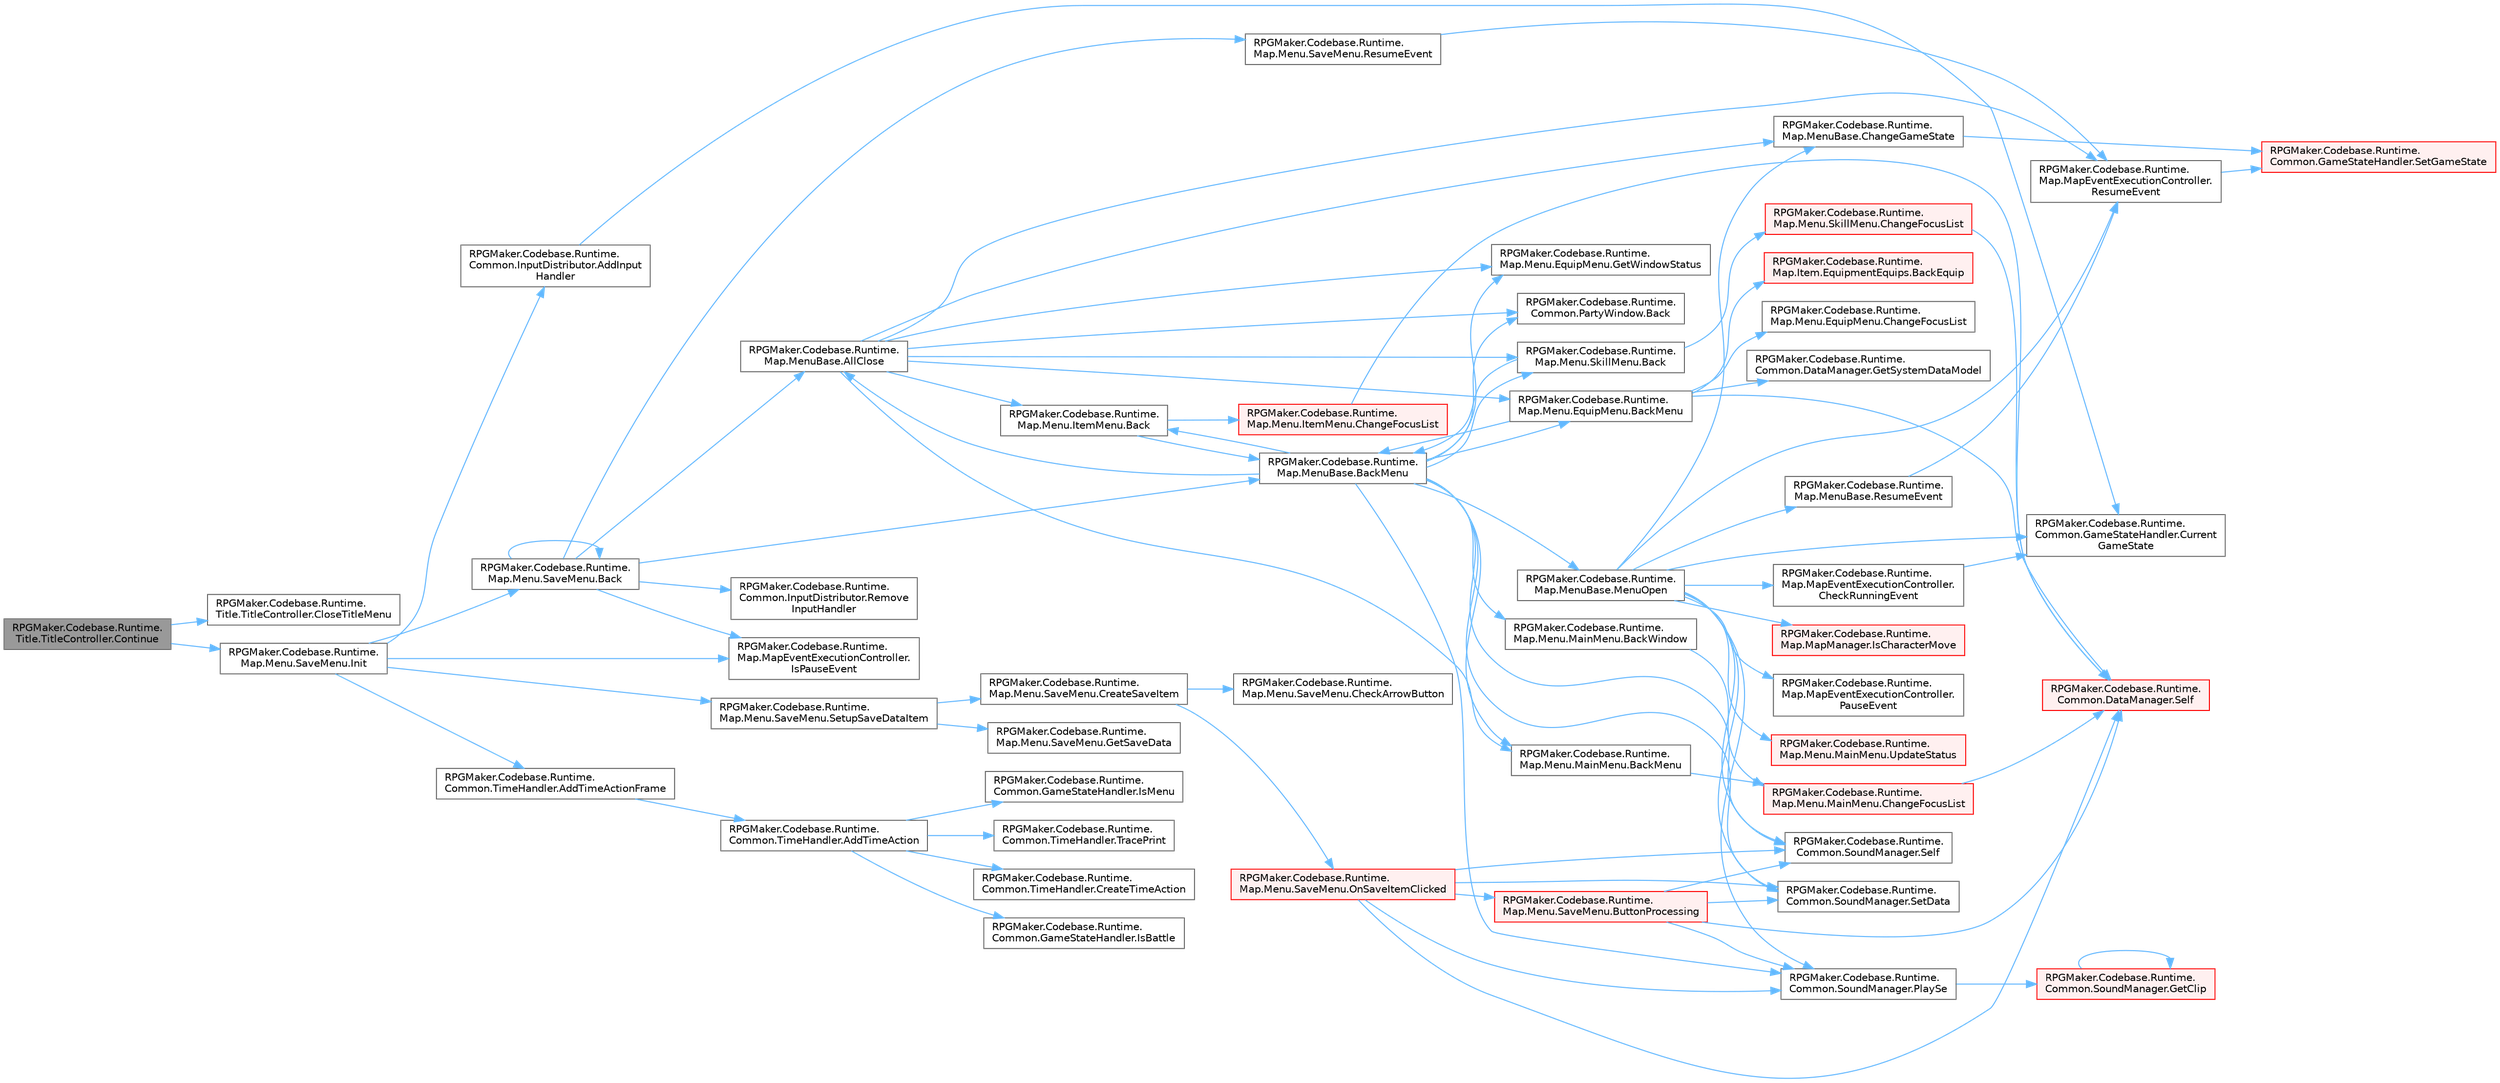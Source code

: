 digraph "RPGMaker.Codebase.Runtime.Title.TitleController.Continue"
{
 // LATEX_PDF_SIZE
  bgcolor="transparent";
  edge [fontname=Helvetica,fontsize=10,labelfontname=Helvetica,labelfontsize=10];
  node [fontname=Helvetica,fontsize=10,shape=box,height=0.2,width=0.4];
  rankdir="LR";
  Node1 [id="Node000001",label="RPGMaker.Codebase.Runtime.\lTitle.TitleController.Continue",height=0.2,width=0.4,color="gray40", fillcolor="grey60", style="filled", fontcolor="black",tooltip="😁 セーブ画面を開く。ロード可能なセーブデータが無い場合はブザーを鳴らす。"];
  Node1 -> Node2 [id="edge1_Node000001_Node000002",color="steelblue1",style="solid",tooltip=" "];
  Node2 [id="Node000002",label="RPGMaker.Codebase.Runtime.\lTitle.TitleController.CloseTitleMenu",height=0.2,width=0.4,color="grey40", fillcolor="white", style="filled",URL="$df/d94/class_r_p_g_maker_1_1_codebase_1_1_runtime_1_1_title_1_1_title_controller.html#abb1ac3fd71e861151f566c620300855d",tooltip="😁 タイトルメニュー閉じる"];
  Node1 -> Node3 [id="edge2_Node000001_Node000003",color="steelblue1",style="solid",tooltip=" "];
  Node3 [id="Node000003",label="RPGMaker.Codebase.Runtime.\lMap.Menu.SaveMenu.Init",height=0.2,width=0.4,color="grey40", fillcolor="white", style="filled",URL="$dc/dd1/class_r_p_g_maker_1_1_codebase_1_1_runtime_1_1_map_1_1_menu_1_1_save_menu.html#a2750d05aca07b04211daaa900c164d58",tooltip="😁 初期化"];
  Node3 -> Node4 [id="edge3_Node000003_Node000004",color="steelblue1",style="solid",tooltip=" "];
  Node4 [id="Node000004",label="RPGMaker.Codebase.Runtime.\lCommon.InputDistributor.AddInput\lHandler",height=0.2,width=0.4,color="grey40", fillcolor="white", style="filled",URL="$d3/df6/class_r_p_g_maker_1_1_codebase_1_1_runtime_1_1_common_1_1_input_distributor.html#a402385a83dcdf16396dde4ed413ffc74",tooltip="😁 キーやマウスのイベントに対して実行するコールバック処理の登録"];
  Node4 -> Node5 [id="edge4_Node000004_Node000005",color="steelblue1",style="solid",tooltip=" "];
  Node5 [id="Node000005",label="RPGMaker.Codebase.Runtime.\lCommon.GameStateHandler.Current\lGameState",height=0.2,width=0.4,color="grey40", fillcolor="white", style="filled",URL="$de/d2c/class_r_p_g_maker_1_1_codebase_1_1_runtime_1_1_common_1_1_game_state_handler.html#adce58ef0480f995976ab60592c9add27",tooltip="😁 現在の状態を返却する."];
  Node3 -> Node6 [id="edge5_Node000003_Node000006",color="steelblue1",style="solid",tooltip=" "];
  Node6 [id="Node000006",label="RPGMaker.Codebase.Runtime.\lCommon.TimeHandler.AddTimeActionFrame",height=0.2,width=0.4,color="grey40", fillcolor="white", style="filled",URL="$d3/dac/class_r_p_g_maker_1_1_codebase_1_1_runtime_1_1_common_1_1_time_handler.html#a5c537e03f3a56943fb0fd5520eba9885",tooltip="😁 実行するActionの登録（フレーム指定）"];
  Node6 -> Node7 [id="edge6_Node000006_Node000007",color="steelblue1",style="solid",tooltip=" "];
  Node7 [id="Node000007",label="RPGMaker.Codebase.Runtime.\lCommon.TimeHandler.AddTimeAction",height=0.2,width=0.4,color="grey40", fillcolor="white", style="filled",URL="$d3/dac/class_r_p_g_maker_1_1_codebase_1_1_runtime_1_1_common_1_1_time_handler.html#ac4a358a4a2136a175a780d969a5a2ae2",tooltip="😁 実行するActionの登録"];
  Node7 -> Node8 [id="edge7_Node000007_Node000008",color="steelblue1",style="solid",tooltip=" "];
  Node8 [id="Node000008",label="RPGMaker.Codebase.Runtime.\lCommon.TimeHandler.CreateTimeAction",height=0.2,width=0.4,color="grey40", fillcolor="white", style="filled",URL="$d3/dac/class_r_p_g_maker_1_1_codebase_1_1_runtime_1_1_common_1_1_time_handler.html#a5eef3d1f8380e9a82f53b599f3a3b2d5",tooltip="😁 時間動作作成"];
  Node7 -> Node9 [id="edge8_Node000007_Node000009",color="steelblue1",style="solid",tooltip=" "];
  Node9 [id="Node000009",label="RPGMaker.Codebase.Runtime.\lCommon.GameStateHandler.IsBattle",height=0.2,width=0.4,color="grey40", fillcolor="white", style="filled",URL="$de/d2c/class_r_p_g_maker_1_1_codebase_1_1_runtime_1_1_common_1_1_game_state_handler.html#ad21ee0055358ca67238c33be028d2d7b",tooltip="😁 現在の状態がBATTLEまたは、BATTLE_EVENTかどうかを返却する"];
  Node7 -> Node10 [id="edge9_Node000007_Node000010",color="steelblue1",style="solid",tooltip=" "];
  Node10 [id="Node000010",label="RPGMaker.Codebase.Runtime.\lCommon.GameStateHandler.IsMenu",height=0.2,width=0.4,color="grey40", fillcolor="white", style="filled",URL="$de/d2c/class_r_p_g_maker_1_1_codebase_1_1_runtime_1_1_common_1_1_game_state_handler.html#a08635f6fd879412581bd0c23e3559838",tooltip="😁 現在の状態がMENUかどうかを返却する"];
  Node7 -> Node11 [id="edge10_Node000007_Node000011",color="steelblue1",style="solid",tooltip=" "];
  Node11 [id="Node000011",label="RPGMaker.Codebase.Runtime.\lCommon.TimeHandler.TracePrint",height=0.2,width=0.4,color="grey40", fillcolor="white", style="filled",URL="$d3/dac/class_r_p_g_maker_1_1_codebase_1_1_runtime_1_1_common_1_1_time_handler.html#a8c7773e140b3739304925ce8a0198ee5",tooltip="😁 トレース・プリント"];
  Node3 -> Node12 [id="edge11_Node000003_Node000012",color="steelblue1",style="solid",tooltip=" "];
  Node12 [id="Node000012",label="RPGMaker.Codebase.Runtime.\lMap.Menu.SaveMenu.Back",height=0.2,width=0.4,color="grey40", fillcolor="white", style="filled",URL="$dc/dd1/class_r_p_g_maker_1_1_codebase_1_1_runtime_1_1_map_1_1_menu_1_1_save_menu.html#a1962552cdeef232f3edeac24163415db",tooltip="😁 戻る"];
  Node12 -> Node13 [id="edge12_Node000012_Node000013",color="steelblue1",style="solid",tooltip=" "];
  Node13 [id="Node000013",label="RPGMaker.Codebase.Runtime.\lMap.MenuBase.AllClose",height=0.2,width=0.4,color="grey40", fillcolor="white", style="filled",URL="$d4/d87/class_r_p_g_maker_1_1_codebase_1_1_runtime_1_1_map_1_1_menu_base.html#a06f193d8cc6ab88f3eaa740f98d48204",tooltip="😁 メニューを全て閉じる"];
  Node13 -> Node14 [id="edge13_Node000013_Node000014",color="steelblue1",style="solid",tooltip=" "];
  Node14 [id="Node000014",label="RPGMaker.Codebase.Runtime.\lCommon.PartyWindow.Back",height=0.2,width=0.4,color="grey40", fillcolor="white", style="filled",URL="$d6/d78/class_r_p_g_maker_1_1_codebase_1_1_runtime_1_1_common_1_1_party_window.html#ae4bb5585d0d2382c7a95b9091e36f0a2",tooltip="😁 戻る"];
  Node13 -> Node15 [id="edge14_Node000013_Node000015",color="steelblue1",style="solid",tooltip=" "];
  Node15 [id="Node000015",label="RPGMaker.Codebase.Runtime.\lMap.Menu.ItemMenu.Back",height=0.2,width=0.4,color="grey40", fillcolor="white", style="filled",URL="$d3/d77/class_r_p_g_maker_1_1_codebase_1_1_runtime_1_1_map_1_1_menu_1_1_item_menu.html#aecedbab1a1aef471318c99fc217a2849",tooltip="😁 戻る処理"];
  Node15 -> Node16 [id="edge15_Node000015_Node000016",color="steelblue1",style="solid",tooltip=" "];
  Node16 [id="Node000016",label="RPGMaker.Codebase.Runtime.\lMap.MenuBase.BackMenu",height=0.2,width=0.4,color="grey40", fillcolor="white", style="filled",URL="$d4/d87/class_r_p_g_maker_1_1_codebase_1_1_runtime_1_1_map_1_1_menu_base.html#a75d4c40d6674b4574d843d94b935e33c",tooltip="😁 各メニューの戻る操作を行う"];
  Node16 -> Node13 [id="edge16_Node000016_Node000013",color="steelblue1",style="solid",tooltip=" "];
  Node16 -> Node14 [id="edge17_Node000016_Node000014",color="steelblue1",style="solid",tooltip=" "];
  Node16 -> Node15 [id="edge18_Node000016_Node000015",color="steelblue1",style="solid",tooltip=" "];
  Node16 -> Node17 [id="edge19_Node000016_Node000017",color="steelblue1",style="solid",tooltip=" "];
  Node17 [id="Node000017",label="RPGMaker.Codebase.Runtime.\lMap.Menu.SkillMenu.Back",height=0.2,width=0.4,color="grey40", fillcolor="white", style="filled",URL="$db/d40/class_r_p_g_maker_1_1_codebase_1_1_runtime_1_1_map_1_1_menu_1_1_skill_menu.html#a8aab5055cccf673866deeaa1d0d414e1",tooltip="😁 戻る操作"];
  Node17 -> Node16 [id="edge20_Node000017_Node000016",color="steelblue1",style="solid",tooltip=" "];
  Node17 -> Node18 [id="edge21_Node000017_Node000018",color="steelblue1",style="solid",tooltip=" "];
  Node18 [id="Node000018",label="RPGMaker.Codebase.Runtime.\lMap.Menu.SkillMenu.ChangeFocusList",height=0.2,width=0.4,color="red", fillcolor="#FFF0F0", style="filled",URL="$db/d40/class_r_p_g_maker_1_1_codebase_1_1_runtime_1_1_map_1_1_menu_1_1_skill_menu.html#af36ad7509dd7e32d408a7ca967b6b63a",tooltip="😁 リストのフォーカス位置を変更する"];
  Node18 -> Node21 [id="edge22_Node000018_Node000021",color="steelblue1",style="solid",tooltip=" "];
  Node21 [id="Node000021",label="RPGMaker.Codebase.Runtime.\lCommon.DataManager.Self",height=0.2,width=0.4,color="red", fillcolor="#FFF0F0", style="filled",URL="$d5/d08/class_r_p_g_maker_1_1_codebase_1_1_runtime_1_1_common_1_1_data_manager.html#a8f0a40fd71fe0a873d1905e106299934",tooltip="😁 自身"];
  Node16 -> Node59 [id="edge23_Node000016_Node000059",color="steelblue1",style="solid",tooltip=" "];
  Node59 [id="Node000059",label="RPGMaker.Codebase.Runtime.\lMap.Menu.EquipMenu.BackMenu",height=0.2,width=0.4,color="grey40", fillcolor="white", style="filled",URL="$db/d72/class_r_p_g_maker_1_1_codebase_1_1_runtime_1_1_map_1_1_menu_1_1_equip_menu.html#ac19804e5b74b2636ff3f6b59d5fc0c8f",tooltip="😁 戻る処理"];
  Node59 -> Node60 [id="edge24_Node000059_Node000060",color="steelblue1",style="solid",tooltip=" "];
  Node60 [id="Node000060",label="RPGMaker.Codebase.Runtime.\lMap.Item.EquipmentEquips.BackEquip",height=0.2,width=0.4,color="red", fillcolor="#FFF0F0", style="filled",URL="$d3/ddf/class_r_p_g_maker_1_1_codebase_1_1_runtime_1_1_map_1_1_item_1_1_equipment_equips.html#a8816ce0a188dc69a5b498dfabe9ceca1",tooltip="😁 戻る"];
  Node59 -> Node16 [id="edge25_Node000059_Node000016",color="steelblue1",style="solid",tooltip=" "];
  Node59 -> Node63 [id="edge26_Node000059_Node000063",color="steelblue1",style="solid",tooltip=" "];
  Node63 [id="Node000063",label="RPGMaker.Codebase.Runtime.\lMap.Menu.EquipMenu.ChangeFocusList",height=0.2,width=0.4,color="grey40", fillcolor="white", style="filled",URL="$db/d72/class_r_p_g_maker_1_1_codebase_1_1_runtime_1_1_map_1_1_menu_1_1_equip_menu.html#ade90c90e21ba6dc8221f62176eb065b9",tooltip="😁 リストのフォーカス制御"];
  Node59 -> Node64 [id="edge27_Node000059_Node000064",color="steelblue1",style="solid",tooltip=" "];
  Node64 [id="Node000064",label="RPGMaker.Codebase.Runtime.\lCommon.DataManager.GetSystemDataModel",height=0.2,width=0.4,color="grey40", fillcolor="white", style="filled",URL="$d5/d08/class_r_p_g_maker_1_1_codebase_1_1_runtime_1_1_common_1_1_data_manager.html#acdc0251471c3db50b36db22a1f9b9d83",tooltip="😁 システム・データ・モデル取得"];
  Node59 -> Node21 [id="edge28_Node000059_Node000021",color="steelblue1",style="solid",tooltip=" "];
  Node16 -> Node65 [id="edge29_Node000016_Node000065",color="steelblue1",style="solid",tooltip=" "];
  Node65 [id="Node000065",label="RPGMaker.Codebase.Runtime.\lMap.Menu.MainMenu.BackMenu",height=0.2,width=0.4,color="grey40", fillcolor="white", style="filled",URL="$d7/d96/class_r_p_g_maker_1_1_codebase_1_1_runtime_1_1_map_1_1_menu_1_1_main_menu.html#a0088d21f52ecbea09f724788096e65a4",tooltip="😁 他のメニューから戻ってきた場合の処理"];
  Node65 -> Node66 [id="edge30_Node000065_Node000066",color="steelblue1",style="solid",tooltip=" "];
  Node66 [id="Node000066",label="RPGMaker.Codebase.Runtime.\lMap.Menu.MainMenu.ChangeFocusList",height=0.2,width=0.4,color="red", fillcolor="#FFF0F0", style="filled",URL="$d7/d96/class_r_p_g_maker_1_1_codebase_1_1_runtime_1_1_map_1_1_menu_1_1_main_menu.html#a02676e20a14f0fb1c50d048830e35851",tooltip="😁 リストのフォーカス位置を変更する"];
  Node66 -> Node21 [id="edge31_Node000066_Node000021",color="steelblue1",style="solid",tooltip=" "];
  Node16 -> Node68 [id="edge32_Node000016_Node000068",color="steelblue1",style="solid",tooltip=" "];
  Node68 [id="Node000068",label="RPGMaker.Codebase.Runtime.\lMap.Menu.MainMenu.BackWindow",height=0.2,width=0.4,color="grey40", fillcolor="white", style="filled",URL="$d7/d96/class_r_p_g_maker_1_1_codebase_1_1_runtime_1_1_map_1_1_menu_1_1_main_menu.html#aff7831030911ae2111e65ed568363fcb",tooltip="😁 メニューを閉じて戻ってよいかどうかを返却する"];
  Node68 -> Node66 [id="edge33_Node000068_Node000066",color="steelblue1",style="solid",tooltip=" "];
  Node16 -> Node69 [id="edge34_Node000016_Node000069",color="steelblue1",style="solid",tooltip=" "];
  Node69 [id="Node000069",label="RPGMaker.Codebase.Runtime.\lMap.Menu.EquipMenu.GetWindowStatus",height=0.2,width=0.4,color="grey40", fillcolor="white", style="filled",URL="$db/d72/class_r_p_g_maker_1_1_codebase_1_1_runtime_1_1_map_1_1_menu_1_1_equip_menu.html#a2db12c172eaa6f3913bd4c9baaff74dd",tooltip="😁 Windowステータス取得"];
  Node16 -> Node70 [id="edge35_Node000016_Node000070",color="steelblue1",style="solid",tooltip=" "];
  Node70 [id="Node000070",label="RPGMaker.Codebase.Runtime.\lMap.MenuBase.MenuOpen",height=0.2,width=0.4,color="grey40", fillcolor="white", style="filled",URL="$d4/d87/class_r_p_g_maker_1_1_codebase_1_1_runtime_1_1_map_1_1_menu_base.html#a5a2bdab2d0f0b62de47028166fdcb660",tooltip="😁 メニュー表示、非表示切り替え処理"];
  Node70 -> Node71 [id="edge36_Node000070_Node000071",color="steelblue1",style="solid",tooltip=" "];
  Node71 [id="Node000071",label="RPGMaker.Codebase.Runtime.\lMap.MenuBase.ChangeGameState",height=0.2,width=0.4,color="grey40", fillcolor="white", style="filled",URL="$d4/d87/class_r_p_g_maker_1_1_codebase_1_1_runtime_1_1_map_1_1_menu_base.html#a09c9b32db375ba2624e228c47fcbc64f",tooltip="😁 GameState切り替え処理"];
  Node71 -> Node72 [id="edge37_Node000071_Node000072",color="steelblue1",style="solid",tooltip=" "];
  Node72 [id="Node000072",label="RPGMaker.Codebase.Runtime.\lCommon.GameStateHandler.SetGameState",height=0.2,width=0.4,color="red", fillcolor="#FFF0F0", style="filled",URL="$de/d2c/class_r_p_g_maker_1_1_codebase_1_1_runtime_1_1_common_1_1_game_state_handler.html#ad0674aa1bff51c30c55e65612b611f0b",tooltip="😁 新しい状態を登録する."];
  Node70 -> Node75 [id="edge38_Node000070_Node000075",color="steelblue1",style="solid",tooltip=" "];
  Node75 [id="Node000075",label="RPGMaker.Codebase.Runtime.\lMap.MapEventExecutionController.\lCheckRunningEvent",height=0.2,width=0.4,color="grey40", fillcolor="white", style="filled",URL="$db/d6c/class_r_p_g_maker_1_1_codebase_1_1_runtime_1_1_map_1_1_map_event_execution_controller.html#aeaee3de09388ebf0bd140c0e4c831d56",tooltip="😁 イベント実行中で、MAPやバトル側でキー操作を受け付け可能か？"];
  Node75 -> Node5 [id="edge39_Node000075_Node000005",color="steelblue1",style="solid",tooltip=" "];
  Node70 -> Node5 [id="edge40_Node000070_Node000005",color="steelblue1",style="solid",tooltip=" "];
  Node70 -> Node76 [id="edge41_Node000070_Node000076",color="steelblue1",style="solid",tooltip=" "];
  Node76 [id="Node000076",label="RPGMaker.Codebase.Runtime.\lMap.MapManager.IsCharacterMove",height=0.2,width=0.4,color="red", fillcolor="#FFF0F0", style="filled",URL="$d5/d0f/class_r_p_g_maker_1_1_codebase_1_1_runtime_1_1_map_1_1_map_manager.html#a0204fc27cbe0a60a9450680ec9a4406b",tooltip="😁 キャラクター移動か？"];
  Node70 -> Node78 [id="edge42_Node000070_Node000078",color="steelblue1",style="solid",tooltip=" "];
  Node78 [id="Node000078",label="RPGMaker.Codebase.Runtime.\lMap.MapEventExecutionController.\lPauseEvent",height=0.2,width=0.4,color="grey40", fillcolor="white", style="filled",URL="$db/d6c/class_r_p_g_maker_1_1_codebase_1_1_runtime_1_1_map_1_1_map_event_execution_controller.html#a72f349b3e4a807f238790e131e08b465",tooltip="😁 現在実行中のイベントを一時中断 メニュー表示やバトル表示など、別の画面へ遷移する際に利用"];
  Node70 -> Node79 [id="edge43_Node000070_Node000079",color="steelblue1",style="solid",tooltip=" "];
  Node79 [id="Node000079",label="RPGMaker.Codebase.Runtime.\lCommon.SoundManager.PlaySe",height=0.2,width=0.4,color="grey40", fillcolor="white", style="filled",URL="$dc/d92/class_r_p_g_maker_1_1_codebase_1_1_runtime_1_1_common_1_1_sound_manager.html#ac7b8d39ef1c764cd1c8ce2931d7dfd11",tooltip="😁 効果音再生"];
  Node79 -> Node80 [id="edge44_Node000079_Node000080",color="steelblue1",style="solid",tooltip=" "];
  Node80 [id="Node000080",label="RPGMaker.Codebase.Runtime.\lCommon.SoundManager.GetClip",height=0.2,width=0.4,color="red", fillcolor="#FFF0F0", style="filled",URL="$dc/d92/class_r_p_g_maker_1_1_codebase_1_1_runtime_1_1_common_1_1_sound_manager.html#afeb381d3d8889091583df950cc926c62",tooltip="😁 クリップ取得"];
  Node80 -> Node80 [id="edge45_Node000080_Node000080",color="steelblue1",style="solid",tooltip=" "];
  Node70 -> Node87 [id="edge46_Node000070_Node000087",color="steelblue1",style="solid",tooltip=" "];
  Node87 [id="Node000087",label="RPGMaker.Codebase.Runtime.\lMap.MapEventExecutionController.\lResumeEvent",height=0.2,width=0.4,color="grey40", fillcolor="white", style="filled",URL="$db/d6c/class_r_p_g_maker_1_1_codebase_1_1_runtime_1_1_map_1_1_map_event_execution_controller.html#a524c914e37524ca686d99e7a230443fb",tooltip="😁 実行を中断していたイベントの再開"];
  Node87 -> Node72 [id="edge47_Node000087_Node000072",color="steelblue1",style="solid",tooltip=" "];
  Node70 -> Node88 [id="edge48_Node000070_Node000088",color="steelblue1",style="solid",tooltip=" "];
  Node88 [id="Node000088",label="RPGMaker.Codebase.Runtime.\lMap.MenuBase.ResumeEvent",height=0.2,width=0.4,color="grey40", fillcolor="white", style="filled",URL="$d4/d87/class_r_p_g_maker_1_1_codebase_1_1_runtime_1_1_map_1_1_menu_base.html#afd14042ed347759133ad2856e206aea4",tooltip="😁 イベントに復帰する"];
  Node88 -> Node87 [id="edge49_Node000088_Node000087",color="steelblue1",style="solid",tooltip=" "];
  Node70 -> Node89 [id="edge50_Node000070_Node000089",color="steelblue1",style="solid",tooltip=" "];
  Node89 [id="Node000089",label="RPGMaker.Codebase.Runtime.\lCommon.SoundManager.Self",height=0.2,width=0.4,color="grey40", fillcolor="white", style="filled",URL="$dc/d92/class_r_p_g_maker_1_1_codebase_1_1_runtime_1_1_common_1_1_sound_manager.html#aca0898033e6c728c94d26ad955dc4968",tooltip="😁 自身"];
  Node70 -> Node90 [id="edge51_Node000070_Node000090",color="steelblue1",style="solid",tooltip=" "];
  Node90 [id="Node000090",label="RPGMaker.Codebase.Runtime.\lCommon.SoundManager.SetData",height=0.2,width=0.4,color="grey40", fillcolor="white", style="filled",URL="$dc/d92/class_r_p_g_maker_1_1_codebase_1_1_runtime_1_1_common_1_1_sound_manager.html#a0618a93ba58b7dbf31684f62cf69a8dd",tooltip="😁 データ設定"];
  Node70 -> Node91 [id="edge52_Node000070_Node000091",color="steelblue1",style="solid",tooltip=" "];
  Node91 [id="Node000091",label="RPGMaker.Codebase.Runtime.\lMap.Menu.MainMenu.UpdateStatus",height=0.2,width=0.4,color="red", fillcolor="#FFF0F0", style="filled",URL="$d7/d96/class_r_p_g_maker_1_1_codebase_1_1_runtime_1_1_map_1_1_menu_1_1_main_menu.html#a6cae78af97a831d84a3fd20a469459ba",tooltip="😁 メニュー更新"];
  Node16 -> Node79 [id="edge53_Node000016_Node000079",color="steelblue1",style="solid",tooltip=" "];
  Node16 -> Node89 [id="edge54_Node000016_Node000089",color="steelblue1",style="solid",tooltip=" "];
  Node16 -> Node90 [id="edge55_Node000016_Node000090",color="steelblue1",style="solid",tooltip=" "];
  Node15 -> Node93 [id="edge56_Node000015_Node000093",color="steelblue1",style="solid",tooltip=" "];
  Node93 [id="Node000093",label="RPGMaker.Codebase.Runtime.\lMap.Menu.ItemMenu.ChangeFocusList",height=0.2,width=0.4,color="red", fillcolor="#FFF0F0", style="filled",URL="$d3/d77/class_r_p_g_maker_1_1_codebase_1_1_runtime_1_1_map_1_1_menu_1_1_item_menu.html#ac8655015612da82d2b9007fef2fa5586",tooltip="😁 リストのフォーカス位置を変更する"];
  Node93 -> Node21 [id="edge57_Node000093_Node000021",color="steelblue1",style="solid",tooltip=" "];
  Node13 -> Node17 [id="edge58_Node000013_Node000017",color="steelblue1",style="solid",tooltip=" "];
  Node13 -> Node59 [id="edge59_Node000013_Node000059",color="steelblue1",style="solid",tooltip=" "];
  Node13 -> Node65 [id="edge60_Node000013_Node000065",color="steelblue1",style="solid",tooltip=" "];
  Node13 -> Node71 [id="edge61_Node000013_Node000071",color="steelblue1",style="solid",tooltip=" "];
  Node13 -> Node69 [id="edge62_Node000013_Node000069",color="steelblue1",style="solid",tooltip=" "];
  Node13 -> Node87 [id="edge63_Node000013_Node000087",color="steelblue1",style="solid",tooltip=" "];
  Node12 -> Node12 [id="edge64_Node000012_Node000012",color="steelblue1",style="solid",tooltip=" "];
  Node12 -> Node16 [id="edge65_Node000012_Node000016",color="steelblue1",style="solid",tooltip=" "];
  Node12 -> Node94 [id="edge66_Node000012_Node000094",color="steelblue1",style="solid",tooltip=" "];
  Node94 [id="Node000094",label="RPGMaker.Codebase.Runtime.\lMap.MapEventExecutionController.\lIsPauseEvent",height=0.2,width=0.4,color="grey40", fillcolor="white", style="filled",URL="$db/d6c/class_r_p_g_maker_1_1_codebase_1_1_runtime_1_1_map_1_1_map_event_execution_controller.html#a32f2aaffd034c54468e1f762de026c4e",tooltip="😁 イベントを一時中断中かどうかを返却する"];
  Node12 -> Node95 [id="edge67_Node000012_Node000095",color="steelblue1",style="solid",tooltip=" "];
  Node95 [id="Node000095",label="RPGMaker.Codebase.Runtime.\lCommon.InputDistributor.Remove\lInputHandler",height=0.2,width=0.4,color="grey40", fillcolor="white", style="filled",URL="$d3/df6/class_r_p_g_maker_1_1_codebase_1_1_runtime_1_1_common_1_1_input_distributor.html#adc5f2ffa525bc730ebb7addec6c3c623",tooltip="😁 キーやマウスのイベントに対して実行するコールバック処理の削除"];
  Node12 -> Node96 [id="edge68_Node000012_Node000096",color="steelblue1",style="solid",tooltip=" "];
  Node96 [id="Node000096",label="RPGMaker.Codebase.Runtime.\lMap.Menu.SaveMenu.ResumeEvent",height=0.2,width=0.4,color="grey40", fillcolor="white", style="filled",URL="$dc/dd1/class_r_p_g_maker_1_1_codebase_1_1_runtime_1_1_map_1_1_menu_1_1_save_menu.html#adfc2ff8724b3cd661ab85ed91e795bc1",tooltip="😁 復帰イベント"];
  Node96 -> Node87 [id="edge69_Node000096_Node000087",color="steelblue1",style="solid",tooltip=" "];
  Node3 -> Node94 [id="edge70_Node000003_Node000094",color="steelblue1",style="solid",tooltip=" "];
  Node3 -> Node97 [id="edge71_Node000003_Node000097",color="steelblue1",style="solid",tooltip=" "];
  Node97 [id="Node000097",label="RPGMaker.Codebase.Runtime.\lMap.Menu.SaveMenu.SetupSaveDataItem",height=0.2,width=0.4,color="grey40", fillcolor="white", style="filled",URL="$dc/dd1/class_r_p_g_maker_1_1_codebase_1_1_runtime_1_1_map_1_1_menu_1_1_save_menu.html#ae646bacc545c1db28ba997265ac6ba8f",tooltip="😁 セーブデータの配置"];
  Node97 -> Node98 [id="edge72_Node000097_Node000098",color="steelblue1",style="solid",tooltip=" "];
  Node98 [id="Node000098",label="RPGMaker.Codebase.Runtime.\lMap.Menu.SaveMenu.CreateSaveItem",height=0.2,width=0.4,color="grey40", fillcolor="white", style="filled",URL="$dc/dd1/class_r_p_g_maker_1_1_codebase_1_1_runtime_1_1_map_1_1_menu_1_1_save_menu.html#a3ade3cc9b5c2e918e944e906b9aa89fa",tooltip="😁 セーブデータ項目の作成"];
  Node98 -> Node99 [id="edge73_Node000098_Node000099",color="steelblue1",style="solid",tooltip=" "];
  Node99 [id="Node000099",label="RPGMaker.Codebase.Runtime.\lMap.Menu.SaveMenu.CheckArrowButton",height=0.2,width=0.4,color="grey40", fillcolor="white", style="filled",URL="$dc/dd1/class_r_p_g_maker_1_1_codebase_1_1_runtime_1_1_map_1_1_menu_1_1_save_menu.html#a921bb400628a01f982ace9942c5bd09d",tooltip="😁 矢印ボタンの表示について確認を行う"];
  Node98 -> Node100 [id="edge74_Node000098_Node000100",color="steelblue1",style="solid",tooltip=" "];
  Node100 [id="Node000100",label="RPGMaker.Codebase.Runtime.\lMap.Menu.SaveMenu.OnSaveItemClicked",height=0.2,width=0.4,color="red", fillcolor="#FFF0F0", style="filled",URL="$dc/dd1/class_r_p_g_maker_1_1_codebase_1_1_runtime_1_1_map_1_1_menu_1_1_save_menu.html#afa35060e6bf300ed4abee7884ae5b4e6",tooltip="😁 セーブデータ項目をクリックした際に呼び出すコールバック"];
  Node100 -> Node101 [id="edge75_Node000100_Node000101",color="steelblue1",style="solid",tooltip=" "];
  Node101 [id="Node000101",label="RPGMaker.Codebase.Runtime.\lMap.Menu.SaveMenu.ButtonProcessing",height=0.2,width=0.4,color="red", fillcolor="#FFF0F0", style="filled",URL="$dc/dd1/class_r_p_g_maker_1_1_codebase_1_1_runtime_1_1_map_1_1_menu_1_1_save_menu.html#a1d8f672f57f4a620a2bd4c9213f6cf6a",tooltip="😁 ボタン押下中"];
  Node101 -> Node79 [id="edge76_Node000101_Node000079",color="steelblue1",style="solid",tooltip=" "];
  Node101 -> Node21 [id="edge77_Node000101_Node000021",color="steelblue1",style="solid",tooltip=" "];
  Node101 -> Node89 [id="edge78_Node000101_Node000089",color="steelblue1",style="solid",tooltip=" "];
  Node101 -> Node90 [id="edge79_Node000101_Node000090",color="steelblue1",style="solid",tooltip=" "];
  Node100 -> Node79 [id="edge80_Node000100_Node000079",color="steelblue1",style="solid",tooltip=" "];
  Node100 -> Node21 [id="edge81_Node000100_Node000021",color="steelblue1",style="solid",tooltip=" "];
  Node100 -> Node89 [id="edge82_Node000100_Node000089",color="steelblue1",style="solid",tooltip=" "];
  Node100 -> Node90 [id="edge83_Node000100_Node000090",color="steelblue1",style="solid",tooltip=" "];
  Node97 -> Node151 [id="edge84_Node000097_Node000151",color="steelblue1",style="solid",tooltip=" "];
  Node151 [id="Node000151",label="RPGMaker.Codebase.Runtime.\lMap.Menu.SaveMenu.GetSaveData",height=0.2,width=0.4,color="grey40", fillcolor="white", style="filled",URL="$dc/dd1/class_r_p_g_maker_1_1_codebase_1_1_runtime_1_1_map_1_1_menu_1_1_save_menu.html#a47bb3d5654f68cda0a529762415d4b9c",tooltip="😁 ローカルに保存されているセーブデータの取得"];
}
